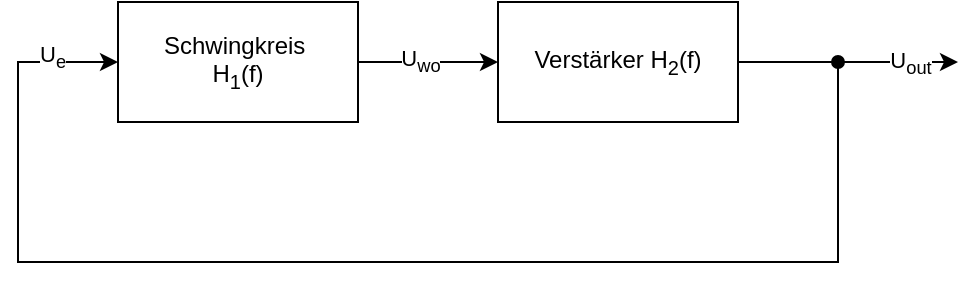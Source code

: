 <mxfile version="22.1.2" type="device">
  <diagram name="Page-1" id="zyfTXjY__SACSDUyWdWg">
    <mxGraphModel dx="1436" dy="838" grid="1" gridSize="10" guides="1" tooltips="1" connect="1" arrows="1" fold="1" page="1" pageScale="1" pageWidth="850" pageHeight="1100" math="0" shadow="0">
      <root>
        <mxCell id="0" />
        <mxCell id="1" parent="0" />
        <mxCell id="KmOND6TftdXHjGpdiIXF-3" value="" style="edgeStyle=orthogonalEdgeStyle;rounded=0;orthogonalLoop=1;jettySize=auto;html=1;" parent="1" source="KmOND6TftdXHjGpdiIXF-1" target="KmOND6TftdXHjGpdiIXF-2" edge="1">
          <mxGeometry relative="1" as="geometry" />
        </mxCell>
        <mxCell id="KmOND6TftdXHjGpdiIXF-14" value="U&lt;sub&gt;wo&lt;br&gt;&lt;/sub&gt;" style="edgeLabel;html=1;align=center;verticalAlign=middle;resizable=0;points=[];" parent="KmOND6TftdXHjGpdiIXF-3" vertex="1" connectable="0">
          <mxGeometry x="-0.13" relative="1" as="geometry">
            <mxPoint as="offset" />
          </mxGeometry>
        </mxCell>
        <mxCell id="KmOND6TftdXHjGpdiIXF-1" value="Schwingkreis&amp;nbsp;&lt;br&gt;H&lt;sub&gt;1&lt;/sub&gt;(f)" style="rounded=0;whiteSpace=wrap;html=1;" parent="1" vertex="1">
          <mxGeometry x="350" y="230" width="120" height="60" as="geometry" />
        </mxCell>
        <mxCell id="KmOND6TftdXHjGpdiIXF-4" style="edgeStyle=orthogonalEdgeStyle;rounded=0;orthogonalLoop=1;jettySize=auto;html=1;exitX=1;exitY=0.5;exitDx=0;exitDy=0;" parent="1" source="KmOND6TftdXHjGpdiIXF-2" edge="1">
          <mxGeometry relative="1" as="geometry">
            <mxPoint x="770" y="260" as="targetPoint" />
          </mxGeometry>
        </mxCell>
        <mxCell id="KmOND6TftdXHjGpdiIXF-11" value="U" style="edgeLabel;html=1;align=center;verticalAlign=middle;resizable=0;points=[];" parent="KmOND6TftdXHjGpdiIXF-4" vertex="1" connectable="0">
          <mxGeometry x="0.509" relative="1" as="geometry">
            <mxPoint as="offset" />
          </mxGeometry>
        </mxCell>
        <mxCell id="KmOND6TftdXHjGpdiIXF-12" value="U&lt;sub&gt;out&lt;br&gt;&lt;/sub&gt;" style="edgeLabel;html=1;align=center;verticalAlign=middle;resizable=0;points=[];" parent="KmOND6TftdXHjGpdiIXF-4" vertex="1" connectable="0">
          <mxGeometry x="0.555" y="-1" relative="1" as="geometry">
            <mxPoint as="offset" />
          </mxGeometry>
        </mxCell>
        <mxCell id="KmOND6TftdXHjGpdiIXF-2" value="Verstärker H&lt;sub&gt;2&lt;/sub&gt;(f)" style="rounded=0;whiteSpace=wrap;html=1;" parent="1" vertex="1">
          <mxGeometry x="540" y="230" width="120" height="60" as="geometry" />
        </mxCell>
        <mxCell id="KmOND6TftdXHjGpdiIXF-6" value="" style="endArrow=classic;html=1;rounded=0;entryX=0;entryY=0.5;entryDx=0;entryDy=0;startArrow=oval;startFill=1;" parent="1" target="KmOND6TftdXHjGpdiIXF-1" edge="1">
          <mxGeometry width="50" height="50" relative="1" as="geometry">
            <mxPoint x="710" y="260" as="sourcePoint" />
            <mxPoint x="340.0" y="260" as="targetPoint" />
            <Array as="points">
              <mxPoint x="710" y="360" />
              <mxPoint x="300" y="360" />
              <mxPoint x="300" y="260" />
            </Array>
          </mxGeometry>
        </mxCell>
        <mxCell id="KmOND6TftdXHjGpdiIXF-15" value="U&lt;sub&gt;e&lt;/sub&gt;" style="edgeLabel;html=1;align=center;verticalAlign=middle;resizable=0;points=[];" parent="KmOND6TftdXHjGpdiIXF-6" vertex="1" connectable="0">
          <mxGeometry x="0.898" y="2" relative="1" as="geometry">
            <mxPoint as="offset" />
          </mxGeometry>
        </mxCell>
      </root>
    </mxGraphModel>
  </diagram>
</mxfile>
